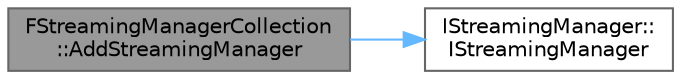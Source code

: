 digraph "FStreamingManagerCollection::AddStreamingManager"
{
 // INTERACTIVE_SVG=YES
 // LATEX_PDF_SIZE
  bgcolor="transparent";
  edge [fontname=Helvetica,fontsize=10,labelfontname=Helvetica,labelfontsize=10];
  node [fontname=Helvetica,fontsize=10,shape=box,height=0.2,width=0.4];
  rankdir="LR";
  Node1 [id="Node000001",label="FStreamingManagerCollection\l::AddStreamingManager",height=0.2,width=0.4,color="gray40", fillcolor="grey60", style="filled", fontcolor="black",tooltip="Adds a streaming manager to the array of managers to route function calls to."];
  Node1 -> Node2 [id="edge1_Node000001_Node000002",color="steelblue1",style="solid",tooltip=" "];
  Node2 [id="Node000002",label="IStreamingManager::\lIStreamingManager",height=0.2,width=0.4,color="grey40", fillcolor="white", style="filled",URL="$d7/dca/structIStreamingManager.html#a7c21ba1b929feb936ae656d0192b57e0",tooltip=" "];
}
